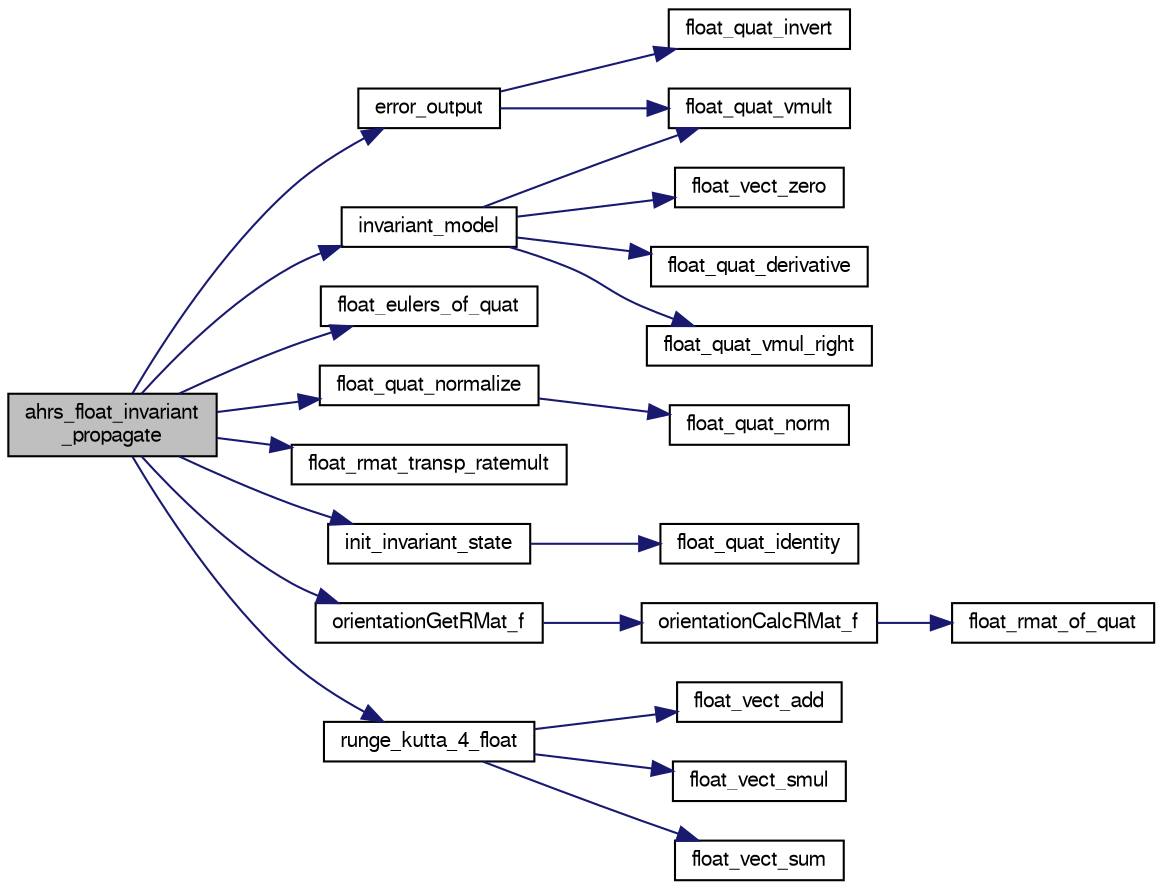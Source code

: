 digraph "ahrs_float_invariant_propagate"
{
  edge [fontname="FreeSans",fontsize="10",labelfontname="FreeSans",labelfontsize="10"];
  node [fontname="FreeSans",fontsize="10",shape=record];
  rankdir="LR";
  Node1 [label="ahrs_float_invariant\l_propagate",height=0.2,width=0.4,color="black", fillcolor="grey75", style="filled", fontcolor="black"];
  Node1 -> Node2 [color="midnightblue",fontsize="10",style="solid",fontname="FreeSans"];
  Node2 [label="error_output",height=0.2,width=0.4,color="black", fillcolor="white", style="filled",URL="$ahrs__float__invariant_8c.html#a87598eb88ed06febda6397f5fbb5c937",tooltip="Compute correction vectors E = ( ŷ - y ) LE, ME, NE, OE : ( gain matrix * error ) ..."];
  Node2 -> Node3 [color="midnightblue",fontsize="10",style="solid",fontname="FreeSans"];
  Node3 [label="float_quat_invert",height=0.2,width=0.4,color="black", fillcolor="white", style="filled",URL="$group__math__algebra__float.html#gacd71810b99ae462101d967468d0dcb25"];
  Node2 -> Node4 [color="midnightblue",fontsize="10",style="solid",fontname="FreeSans"];
  Node4 [label="float_quat_vmult",height=0.2,width=0.4,color="black", fillcolor="white", style="filled",URL="$group__math__algebra__float.html#gaba11f83e0b801a4b10a5f4b417eca171",tooltip="rotate 3D vector by quaternion. "];
  Node1 -> Node5 [color="midnightblue",fontsize="10",style="solid",fontname="FreeSans"];
  Node5 [label="float_eulers_of_quat",height=0.2,width=0.4,color="black", fillcolor="white", style="filled",URL="$group__math__algebra__float.html#gacd48accfe6eaac320b0d651d894e1db8",tooltip="euler rotation &#39;ZYX&#39; "];
  Node1 -> Node6 [color="midnightblue",fontsize="10",style="solid",fontname="FreeSans"];
  Node6 [label="float_quat_normalize",height=0.2,width=0.4,color="black", fillcolor="white", style="filled",URL="$group__math__algebra__float.html#ga010393da7c94f197d0161a0071862041"];
  Node6 -> Node7 [color="midnightblue",fontsize="10",style="solid",fontname="FreeSans"];
  Node7 [label="float_quat_norm",height=0.2,width=0.4,color="black", fillcolor="white", style="filled",URL="$group__math__algebra__float.html#gaf58947a2590837aa85077d42d99fb112"];
  Node1 -> Node8 [color="midnightblue",fontsize="10",style="solid",fontname="FreeSans"];
  Node8 [label="float_rmat_transp_ratemult",height=0.2,width=0.4,color="black", fillcolor="white", style="filled",URL="$group__math__algebra__float.html#gaaf793c59eaba758a63cf467c377ea532",tooltip="rotate anglular rates by transposed rotation matrix. "];
  Node1 -> Node9 [color="midnightblue",fontsize="10",style="solid",fontname="FreeSans"];
  Node9 [label="init_invariant_state",height=0.2,width=0.4,color="black", fillcolor="white", style="filled",URL="$ahrs__float__invariant_8c.html#a5be5e848a4326763bf2bf0ab5ec053b5"];
  Node9 -> Node10 [color="midnightblue",fontsize="10",style="solid",fontname="FreeSans"];
  Node10 [label="float_quat_identity",height=0.2,width=0.4,color="black", fillcolor="white", style="filled",URL="$group__math__algebra__float.html#ga0f036208343a764a0c1616264dbe31ca",tooltip="initialises a quaternion to identity "];
  Node1 -> Node11 [color="midnightblue",fontsize="10",style="solid",fontname="FreeSans"];
  Node11 [label="invariant_model",height=0.2,width=0.4,color="black", fillcolor="white", style="filled",URL="$ahrs__float__invariant_8c.html#a8f6d3b43296e7262f60dbe9083ff92f1",tooltip="Compute dynamic mode. "];
  Node11 -> Node12 [color="midnightblue",fontsize="10",style="solid",fontname="FreeSans"];
  Node12 [label="float_vect_zero",height=0.2,width=0.4,color="black", fillcolor="white", style="filled",URL="$group__math__algebra__float.html#ga132a789820c2d2610906e87120af9d18",tooltip="a = 0 "];
  Node11 -> Node13 [color="midnightblue",fontsize="10",style="solid",fontname="FreeSans"];
  Node13 [label="float_quat_derivative",height=0.2,width=0.4,color="black", fillcolor="white", style="filled",URL="$group__math__algebra__float.html#gaf9863ba4e0718dd826af1bf1bf891aaa",tooltip="Quaternion derivative from rotational velocity. "];
  Node11 -> Node14 [color="midnightblue",fontsize="10",style="solid",fontname="FreeSans"];
  Node14 [label="float_quat_vmul_right",height=0.2,width=0.4,color="black", fillcolor="white", style="filled",URL="$ahrs__float__invariant_8c.html#a1f54c7682a956a0c095b152276bf60cf",tooltip="Right multiplication by a quaternion. "];
  Node11 -> Node4 [color="midnightblue",fontsize="10",style="solid",fontname="FreeSans"];
  Node1 -> Node15 [color="midnightblue",fontsize="10",style="solid",fontname="FreeSans"];
  Node15 [label="orientationGetRMat_f",height=0.2,width=0.4,color="black", fillcolor="white", style="filled",URL="$group__math__orientation__representation.html#gadad1660d6ec48c67423b76622ce80b51",tooltip="Get vehicle body attitude rotation matrix (float). "];
  Node15 -> Node16 [color="midnightblue",fontsize="10",style="solid",fontname="FreeSans"];
  Node16 [label="orientationCalcRMat_f",height=0.2,width=0.4,color="black", fillcolor="white", style="filled",URL="$group__math__orientation__representation.html#ga3394d93b976378bb5c9ddea8d7960eeb"];
  Node16 -> Node17 [color="midnightblue",fontsize="10",style="solid",fontname="FreeSans"];
  Node17 [label="float_rmat_of_quat",height=0.2,width=0.4,color="black", fillcolor="white", style="filled",URL="$group__math__algebra__float.html#ga4f32e245bb37ef9fdf43872080f63fbc"];
  Node1 -> Node18 [color="midnightblue",fontsize="10",style="solid",fontname="FreeSans"];
  Node18 [label="runge_kutta_4_float",height=0.2,width=0.4,color="black", fillcolor="white", style="filled",URL="$pprz__rk__float_8h.html#aec82ad92b63bfd3f0b29d2c2b9e926a5",tooltip="Fourth-Order Runge-Kutta. "];
  Node18 -> Node19 [color="midnightblue",fontsize="10",style="solid",fontname="FreeSans"];
  Node19 [label="float_vect_add",height=0.2,width=0.4,color="black", fillcolor="white", style="filled",URL="$group__math__algebra__float.html#ga054c0afdf1c4c9316dffe8763363a1b8",tooltip="a += b "];
  Node18 -> Node20 [color="midnightblue",fontsize="10",style="solid",fontname="FreeSans"];
  Node20 [label="float_vect_smul",height=0.2,width=0.4,color="black", fillcolor="white", style="filled",URL="$group__math__algebra__float.html#ga2a16655dc0d98a40ff17c6728fa1e4fb",tooltip="o = a * s "];
  Node18 -> Node21 [color="midnightblue",fontsize="10",style="solid",fontname="FreeSans"];
  Node21 [label="float_vect_sum",height=0.2,width=0.4,color="black", fillcolor="white", style="filled",URL="$group__math__algebra__float.html#ga0c9a0d18305c582cf58a79771919c1e9",tooltip="o = a + b "];
}
